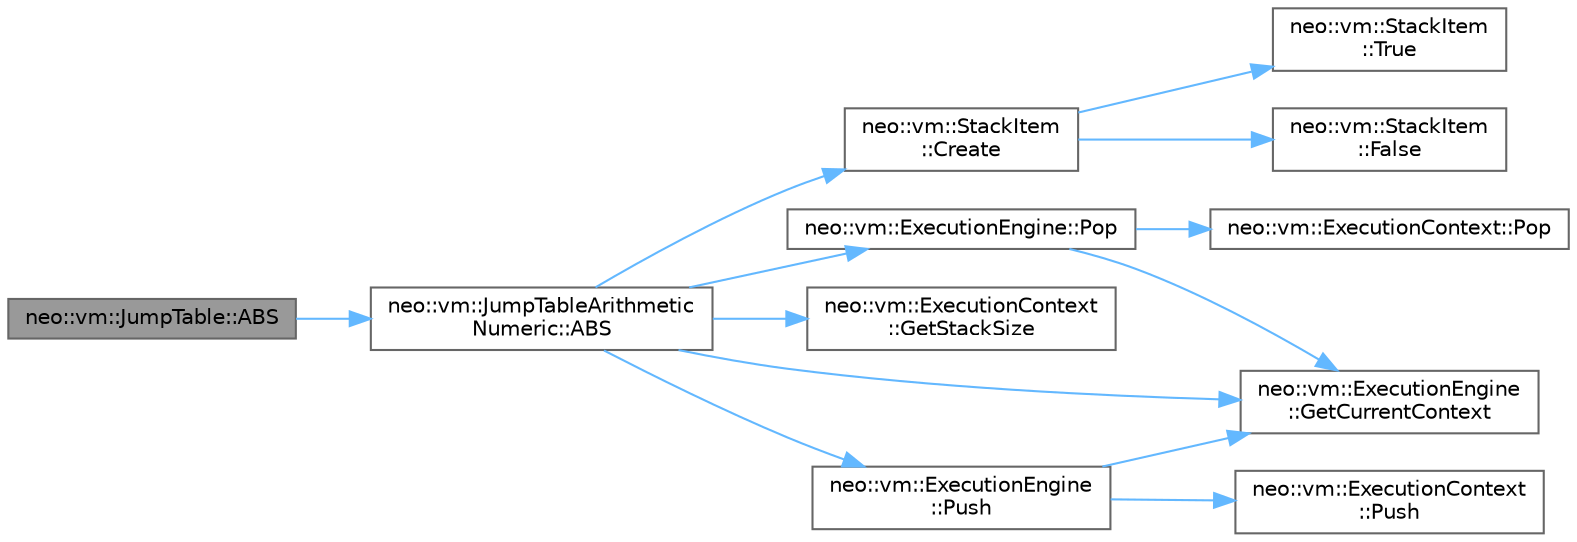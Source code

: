 digraph "neo::vm::JumpTable::ABS"
{
 // LATEX_PDF_SIZE
  bgcolor="transparent";
  edge [fontname=Helvetica,fontsize=10,labelfontname=Helvetica,labelfontsize=10];
  node [fontname=Helvetica,fontsize=10,shape=box,height=0.2,width=0.4];
  rankdir="LR";
  Node1 [id="Node000001",label="neo::vm::JumpTable::ABS",height=0.2,width=0.4,color="gray40", fillcolor="grey60", style="filled", fontcolor="black",tooltip=" "];
  Node1 -> Node2 [id="edge13_Node000001_Node000002",color="steelblue1",style="solid",tooltip=" "];
  Node2 [id="Node000002",label="neo::vm::JumpTableArithmetic\lNumeric::ABS",height=0.2,width=0.4,color="grey40", fillcolor="white", style="filled",URL="$classneo_1_1vm_1_1_jump_table_arithmetic_numeric.html#afa5a6b69726e6b68a8aaf1b3f2afbb9c",tooltip=" "];
  Node2 -> Node3 [id="edge14_Node000002_Node000003",color="steelblue1",style="solid",tooltip=" "];
  Node3 [id="Node000003",label="neo::vm::StackItem\l::Create",height=0.2,width=0.4,color="grey40", fillcolor="white", style="filled",URL="$classneo_1_1vm_1_1_stack_item.html#a1d67a8c02d58d56410378b997c2e7855",tooltip="Creates a primitive stack item."];
  Node3 -> Node4 [id="edge15_Node000003_Node000004",color="steelblue1",style="solid",tooltip=" "];
  Node4 [id="Node000004",label="neo::vm::StackItem\l::False",height=0.2,width=0.4,color="grey40", fillcolor="white", style="filled",URL="$classneo_1_1vm_1_1_stack_item.html#a759c1a70f6481936eb089083a5fa2d4e",tooltip="Gets the false stack item."];
  Node3 -> Node5 [id="edge16_Node000003_Node000005",color="steelblue1",style="solid",tooltip=" "];
  Node5 [id="Node000005",label="neo::vm::StackItem\l::True",height=0.2,width=0.4,color="grey40", fillcolor="white", style="filled",URL="$classneo_1_1vm_1_1_stack_item.html#ac5c88a02b66663d80e61942bb425391c",tooltip="Gets the true stack item."];
  Node2 -> Node6 [id="edge17_Node000002_Node000006",color="steelblue1",style="solid",tooltip=" "];
  Node6 [id="Node000006",label="neo::vm::ExecutionEngine\l::GetCurrentContext",height=0.2,width=0.4,color="grey40", fillcolor="white", style="filled",URL="$classneo_1_1vm_1_1_execution_engine.html#a8301f5b182f15a7c9302c1b65cbf9220",tooltip="Gets the current context."];
  Node2 -> Node7 [id="edge18_Node000002_Node000007",color="steelblue1",style="solid",tooltip=" "];
  Node7 [id="Node000007",label="neo::vm::ExecutionContext\l::GetStackSize",height=0.2,width=0.4,color="grey40", fillcolor="white", style="filled",URL="$classneo_1_1vm_1_1_execution_context.html#a66f775f55ad049e1d3363a6a0bf8b511",tooltip="Gets the stack size."];
  Node2 -> Node8 [id="edge19_Node000002_Node000008",color="steelblue1",style="solid",tooltip=" "];
  Node8 [id="Node000008",label="neo::vm::ExecutionEngine::Pop",height=0.2,width=0.4,color="grey40", fillcolor="white", style="filled",URL="$classneo_1_1vm_1_1_execution_engine.html#a394ac4f0ef4a6c3e6ad98c2fc8e6ed68",tooltip="Pops an item from the evaluation stack."];
  Node8 -> Node6 [id="edge20_Node000008_Node000006",color="steelblue1",style="solid",tooltip=" "];
  Node8 -> Node9 [id="edge21_Node000008_Node000009",color="steelblue1",style="solid",tooltip=" "];
  Node9 [id="Node000009",label="neo::vm::ExecutionContext::Pop",height=0.2,width=0.4,color="grey40", fillcolor="white", style="filled",URL="$classneo_1_1vm_1_1_execution_context.html#a70bded0f390d335569c242c8d0adc97a",tooltip="Pops an item from the evaluation stack."];
  Node2 -> Node10 [id="edge22_Node000002_Node000010",color="steelblue1",style="solid",tooltip=" "];
  Node10 [id="Node000010",label="neo::vm::ExecutionEngine\l::Push",height=0.2,width=0.4,color="grey40", fillcolor="white", style="filled",URL="$classneo_1_1vm_1_1_execution_engine.html#ac4c7337cbe6847beb734f3b788d8b6de",tooltip="Pushes an item onto the evaluation stack."];
  Node10 -> Node6 [id="edge23_Node000010_Node000006",color="steelblue1",style="solid",tooltip=" "];
  Node10 -> Node11 [id="edge24_Node000010_Node000011",color="steelblue1",style="solid",tooltip=" "];
  Node11 [id="Node000011",label="neo::vm::ExecutionContext\l::Push",height=0.2,width=0.4,color="grey40", fillcolor="white", style="filled",URL="$classneo_1_1vm_1_1_execution_context.html#ad1554da2b9a026e84808153d8d4c821d",tooltip="Pushes an item onto the evaluation stack."];
}
